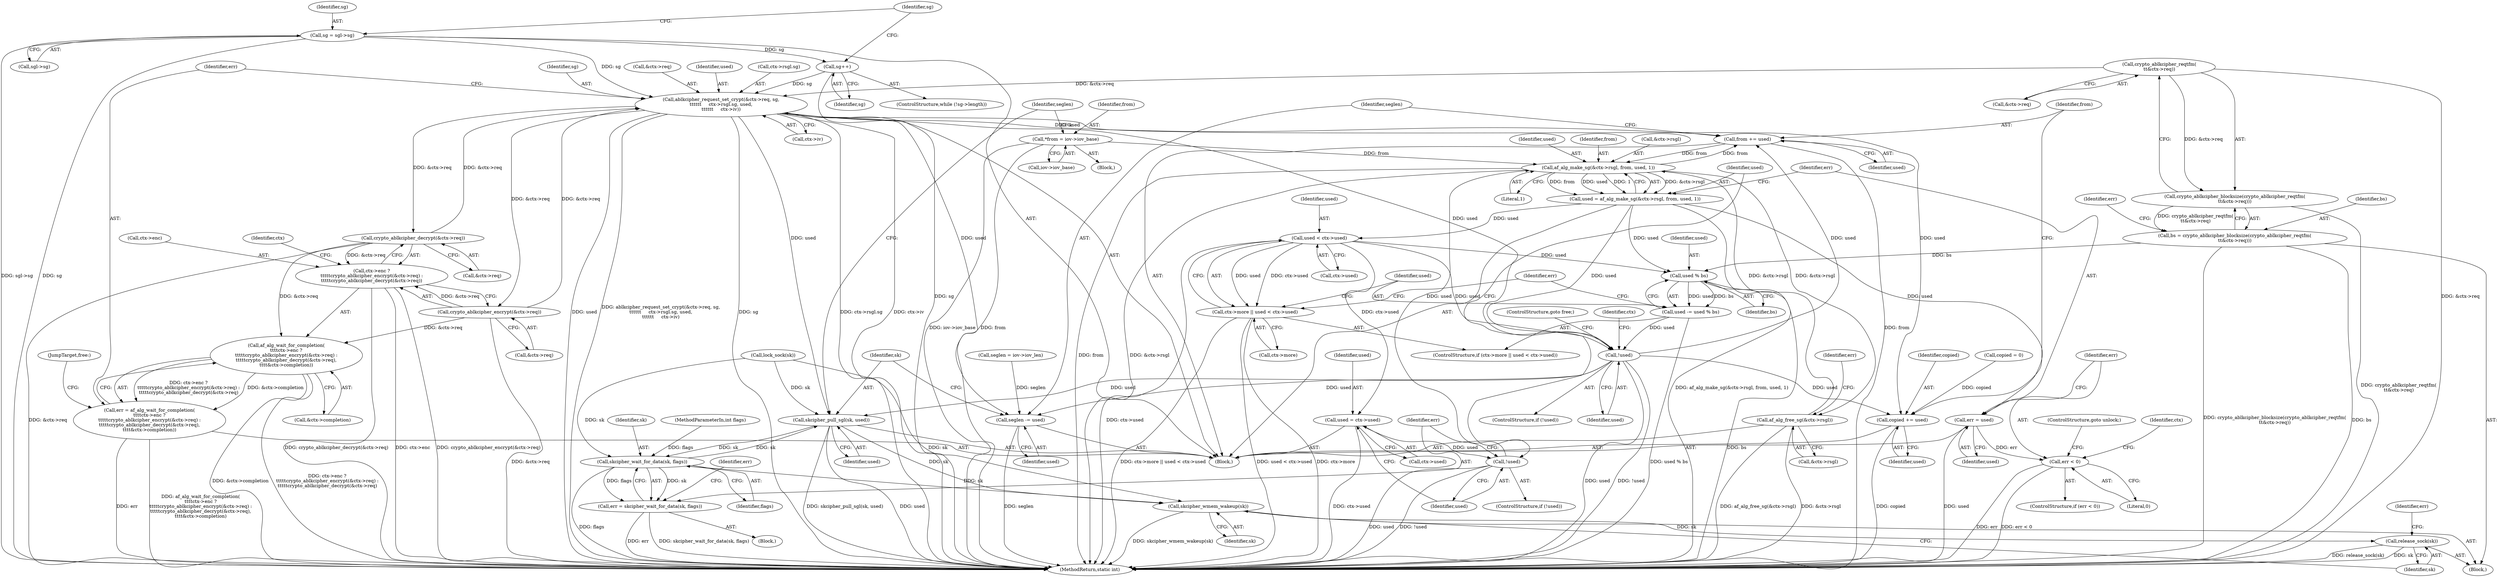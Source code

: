 digraph "0_linux_72a763d805a48ac8c0bf48fdb510e84c12de51fe_0@API" {
"1000260" [label="(Call,ablkcipher_request_set_crypt(&ctx->req, sg,\n\t\t\t\t\t\t     ctx->rsgl.sg, used,\n\t\t\t\t\t\t     ctx->iv))"];
"1000128" [label="(Call,crypto_ablkcipher_reqtfm(\n\t\t&ctx->req))"];
"1000287" [label="(Call,crypto_ablkcipher_decrypt(&ctx->req))"];
"1000260" [label="(Call,ablkcipher_request_set_crypt(&ctx->req, sg,\n\t\t\t\t\t\t     ctx->rsgl.sg, used,\n\t\t\t\t\t\t     ctx->iv))"];
"1000282" [label="(Call,crypto_ablkcipher_encrypt(&ctx->req))"];
"1000200" [label="(Call,sg++)"];
"1000190" [label="(Call,sg = sgl->sg)"];
"1000257" [label="(Call,!used)"];
"1000247" [label="(Call,used -= used % bs)"];
"1000249" [label="(Call,used % bs)"];
"1000242" [label="(Call,used < ctx->used)"];
"1000219" [label="(Call,used = af_alg_make_sg(&ctx->rsgl, from, used, 1))"];
"1000221" [label="(Call,af_alg_make_sg(&ctx->rsgl, from, used, 1))"];
"1000297" [label="(Call,af_alg_free_sg(&ctx->rsgl))"];
"1000308" [label="(Call,from += used)"];
"1000182" [label="(Call,*from = iov->iov_base)"];
"1000208" [label="(Call,!used)"];
"1000202" [label="(Call,used = ctx->used)"];
"1000125" [label="(Call,bs = crypto_ablkcipher_blocksize(crypto_ablkcipher_reqtfm(\n\t\t&ctx->req)))"];
"1000127" [label="(Call,crypto_ablkcipher_blocksize(crypto_ablkcipher_reqtfm(\n\t\t&ctx->req)))"];
"1000277" [label="(Call,af_alg_wait_for_completion(\n\t\t\t\tctx->enc ?\n\t\t\t\t\tcrypto_ablkcipher_encrypt(&ctx->req) :\n\t\t\t\t\tcrypto_ablkcipher_decrypt(&ctx->req),\n\t\t\t\t&ctx->completion))"];
"1000275" [label="(Call,err = af_alg_wait_for_completion(\n\t\t\t\tctx->enc ?\n\t\t\t\t\tcrypto_ablkcipher_encrypt(&ctx->req) :\n\t\t\t\t\tcrypto_ablkcipher_decrypt(&ctx->req),\n\t\t\t\t&ctx->completion))"];
"1000278" [label="(Call,ctx->enc ?\n\t\t\t\t\tcrypto_ablkcipher_encrypt(&ctx->req) :\n\t\t\t\t\tcrypto_ablkcipher_decrypt(&ctx->req))"];
"1000305" [label="(Call,copied += used)"];
"1000229" [label="(Call,err = used)"];
"1000233" [label="(Call,err < 0)"];
"1000238" [label="(Call,ctx->more || used < ctx->used)"];
"1000311" [label="(Call,seglen -= used)"];
"1000314" [label="(Call,skcipher_pull_sgl(sk, used))"];
"1000213" [label="(Call,skcipher_wait_for_data(sk, flags))"];
"1000211" [label="(Call,err = skcipher_wait_for_data(sk, flags))"];
"1000321" [label="(Call,skcipher_wmem_wakeup(sk))"];
"1000323" [label="(Call,release_sock(sk))"];
"1000325" [label="(Identifier,err)"];
"1000298" [label="(Call,&ctx->rsgl)"];
"1000221" [label="(Call,af_alg_make_sg(&ctx->rsgl, from, used, 1))"];
"1000227" [label="(Identifier,used)"];
"1000239" [label="(Call,ctx->more)"];
"1000303" [label="(Identifier,err)"];
"1000174" [label="(Block,)"];
"1000309" [label="(Identifier,from)"];
"1000272" [label="(Call,ctx->iv)"];
"1000230" [label="(Identifier,err)"];
"1000322" [label="(Identifier,sk)"];
"1000275" [label="(Call,err = af_alg_wait_for_completion(\n\t\t\t\tctx->enc ?\n\t\t\t\t\tcrypto_ablkcipher_encrypt(&ctx->req) :\n\t\t\t\t\tcrypto_ablkcipher_decrypt(&ctx->req),\n\t\t\t\t&ctx->completion))"];
"1000209" [label="(Identifier,used)"];
"1000235" [label="(Literal,0)"];
"1000247" [label="(Call,used -= used % bs)"];
"1000147" [label="(Call,lock_sock(sk))"];
"1000208" [label="(Call,!used)"];
"1000277" [label="(Call,af_alg_wait_for_completion(\n\t\t\t\tctx->enc ?\n\t\t\t\t\tcrypto_ablkcipher_encrypt(&ctx->req) :\n\t\t\t\t\tcrypto_ablkcipher_decrypt(&ctx->req),\n\t\t\t\t&ctx->completion))"];
"1000182" [label="(Call,*from = iov->iov_base)"];
"1000139" [label="(Identifier,err)"];
"1000190" [label="(Call,sg = sgl->sg)"];
"1000129" [label="(Call,&ctx->req)"];
"1000126" [label="(Identifier,bs)"];
"1000294" [label="(Identifier,ctx)"];
"1000321" [label="(Call,skcipher_wmem_wakeup(sk))"];
"1000232" [label="(ControlStructure,if (err < 0))"];
"1000263" [label="(Identifier,ctx)"];
"1000217" [label="(Identifier,err)"];
"1000260" [label="(Call,ablkcipher_request_set_crypt(&ctx->req, sg,\n\t\t\t\t\t\t     ctx->rsgl.sg, used,\n\t\t\t\t\t\t     ctx->iv))"];
"1000125" [label="(Call,bs = crypto_ablkcipher_blocksize(crypto_ablkcipher_reqtfm(\n\t\t&ctx->req)))"];
"1000315" [label="(Identifier,sk)"];
"1000204" [label="(Call,ctx->used)"];
"1000215" [label="(Identifier,flags)"];
"1000127" [label="(Call,crypto_ablkcipher_blocksize(crypto_ablkcipher_reqtfm(\n\t\t&ctx->req)))"];
"1000261" [label="(Call,&ctx->req)"];
"1000296" [label="(JumpTarget,free:)"];
"1000191" [label="(Identifier,sg)"];
"1000307" [label="(Identifier,used)"];
"1000212" [label="(Identifier,err)"];
"1000195" [label="(ControlStructure,while (!sg->length))"];
"1000282" [label="(Call,crypto_ablkcipher_encrypt(&ctx->req))"];
"1000237" [label="(ControlStructure,if (ctx->more || used < ctx->used))"];
"1000203" [label="(Identifier,used)"];
"1000192" [label="(Call,sgl->sg)"];
"1000251" [label="(Identifier,bs)"];
"1000256" [label="(ControlStructure,if (!used))"];
"1000236" [label="(ControlStructure,goto unlock;)"];
"1000242" [label="(Call,used < ctx->used)"];
"1000202" [label="(Call,used = ctx->used)"];
"1000249" [label="(Call,used % bs)"];
"1000210" [label="(Block,)"];
"1000288" [label="(Call,&ctx->req)"];
"1000278" [label="(Call,ctx->enc ?\n\t\t\t\t\tcrypto_ablkcipher_encrypt(&ctx->req) :\n\t\t\t\t\tcrypto_ablkcipher_decrypt(&ctx->req))"];
"1000258" [label="(Identifier,used)"];
"1000201" [label="(Identifier,sg)"];
"1000214" [label="(Identifier,sk)"];
"1000228" [label="(Literal,1)"];
"1000219" [label="(Call,used = af_alg_make_sg(&ctx->rsgl, from, used, 1))"];
"1000312" [label="(Identifier,seglen)"];
"1000283" [label="(Call,&ctx->req)"];
"1000229" [label="(Call,err = used)"];
"1000316" [label="(Identifier,used)"];
"1000240" [label="(Identifier,ctx)"];
"1000243" [label="(Identifier,used)"];
"1000311" [label="(Call,seglen -= used)"];
"1000314" [label="(Call,skcipher_pull_sgl(sk, used))"];
"1000326" [label="(MethodReturn,static int)"];
"1000248" [label="(Identifier,used)"];
"1000297" [label="(Call,af_alg_free_sg(&ctx->rsgl))"];
"1000189" [label="(Block,)"];
"1000305" [label="(Call,copied += used)"];
"1000198" [label="(Identifier,sg)"];
"1000231" [label="(Identifier,used)"];
"1000259" [label="(ControlStructure,goto free;)"];
"1000238" [label="(Call,ctx->more || used < ctx->used)"];
"1000183" [label="(Identifier,from)"];
"1000257" [label="(Call,!used)"];
"1000323" [label="(Call,release_sock(sk))"];
"1000128" [label="(Call,crypto_ablkcipher_reqtfm(\n\t\t&ctx->req))"];
"1000233" [label="(Call,err < 0)"];
"1000106" [label="(Block,)"];
"1000211" [label="(Call,err = skcipher_wait_for_data(sk, flags))"];
"1000271" [label="(Identifier,used)"];
"1000266" [label="(Call,ctx->rsgl.sg)"];
"1000292" [label="(Call,&ctx->completion)"];
"1000184" [label="(Call,iov->iov_base)"];
"1000213" [label="(Call,skcipher_wait_for_data(sk, flags))"];
"1000279" [label="(Call,ctx->enc)"];
"1000226" [label="(Identifier,from)"];
"1000306" [label="(Identifier,copied)"];
"1000144" [label="(Call,copied = 0)"];
"1000188" [label="(Identifier,seglen)"];
"1000234" [label="(Identifier,err)"];
"1000276" [label="(Identifier,err)"];
"1000200" [label="(Call,sg++)"];
"1000287" [label="(Call,crypto_ablkcipher_decrypt(&ctx->req))"];
"1000220" [label="(Identifier,used)"];
"1000313" [label="(Identifier,used)"];
"1000310" [label="(Identifier,used)"];
"1000207" [label="(ControlStructure,if (!used))"];
"1000176" [label="(Call,seglen = iov->iov_len)"];
"1000244" [label="(Call,ctx->used)"];
"1000253" [label="(Identifier,err)"];
"1000222" [label="(Call,&ctx->rsgl)"];
"1000250" [label="(Identifier,used)"];
"1000105" [label="(MethodParameterIn,int flags)"];
"1000265" [label="(Identifier,sg)"];
"1000324" [label="(Identifier,sk)"];
"1000308" [label="(Call,from += used)"];
"1000260" -> "1000189"  [label="AST: "];
"1000260" -> "1000272"  [label="CFG: "];
"1000261" -> "1000260"  [label="AST: "];
"1000265" -> "1000260"  [label="AST: "];
"1000266" -> "1000260"  [label="AST: "];
"1000271" -> "1000260"  [label="AST: "];
"1000272" -> "1000260"  [label="AST: "];
"1000276" -> "1000260"  [label="CFG: "];
"1000260" -> "1000326"  [label="DDG: ablkcipher_request_set_crypt(&ctx->req, sg,\n\t\t\t\t\t\t     ctx->rsgl.sg, used,\n\t\t\t\t\t\t     ctx->iv)"];
"1000260" -> "1000326"  [label="DDG: sg"];
"1000260" -> "1000326"  [label="DDG: ctx->rsgl.sg"];
"1000260" -> "1000326"  [label="DDG: ctx->iv"];
"1000260" -> "1000326"  [label="DDG: used"];
"1000128" -> "1000260"  [label="DDG: &ctx->req"];
"1000287" -> "1000260"  [label="DDG: &ctx->req"];
"1000282" -> "1000260"  [label="DDG: &ctx->req"];
"1000200" -> "1000260"  [label="DDG: sg"];
"1000190" -> "1000260"  [label="DDG: sg"];
"1000257" -> "1000260"  [label="DDG: used"];
"1000260" -> "1000282"  [label="DDG: &ctx->req"];
"1000260" -> "1000287"  [label="DDG: &ctx->req"];
"1000260" -> "1000305"  [label="DDG: used"];
"1000260" -> "1000308"  [label="DDG: used"];
"1000260" -> "1000311"  [label="DDG: used"];
"1000260" -> "1000314"  [label="DDG: used"];
"1000128" -> "1000127"  [label="AST: "];
"1000128" -> "1000129"  [label="CFG: "];
"1000129" -> "1000128"  [label="AST: "];
"1000127" -> "1000128"  [label="CFG: "];
"1000128" -> "1000326"  [label="DDG: &ctx->req"];
"1000128" -> "1000127"  [label="DDG: &ctx->req"];
"1000287" -> "1000278"  [label="AST: "];
"1000287" -> "1000288"  [label="CFG: "];
"1000288" -> "1000287"  [label="AST: "];
"1000278" -> "1000287"  [label="CFG: "];
"1000287" -> "1000326"  [label="DDG: &ctx->req"];
"1000287" -> "1000277"  [label="DDG: &ctx->req"];
"1000287" -> "1000278"  [label="DDG: &ctx->req"];
"1000282" -> "1000278"  [label="AST: "];
"1000282" -> "1000283"  [label="CFG: "];
"1000283" -> "1000282"  [label="AST: "];
"1000278" -> "1000282"  [label="CFG: "];
"1000282" -> "1000326"  [label="DDG: &ctx->req"];
"1000282" -> "1000277"  [label="DDG: &ctx->req"];
"1000282" -> "1000278"  [label="DDG: &ctx->req"];
"1000200" -> "1000195"  [label="AST: "];
"1000200" -> "1000201"  [label="CFG: "];
"1000201" -> "1000200"  [label="AST: "];
"1000198" -> "1000200"  [label="CFG: "];
"1000200" -> "1000326"  [label="DDG: sg"];
"1000190" -> "1000200"  [label="DDG: sg"];
"1000190" -> "1000189"  [label="AST: "];
"1000190" -> "1000192"  [label="CFG: "];
"1000191" -> "1000190"  [label="AST: "];
"1000192" -> "1000190"  [label="AST: "];
"1000198" -> "1000190"  [label="CFG: "];
"1000190" -> "1000326"  [label="DDG: sg"];
"1000190" -> "1000326"  [label="DDG: sgl->sg"];
"1000257" -> "1000256"  [label="AST: "];
"1000257" -> "1000258"  [label="CFG: "];
"1000258" -> "1000257"  [label="AST: "];
"1000259" -> "1000257"  [label="CFG: "];
"1000263" -> "1000257"  [label="CFG: "];
"1000257" -> "1000326"  [label="DDG: used"];
"1000257" -> "1000326"  [label="DDG: !used"];
"1000247" -> "1000257"  [label="DDG: used"];
"1000242" -> "1000257"  [label="DDG: used"];
"1000219" -> "1000257"  [label="DDG: used"];
"1000257" -> "1000305"  [label="DDG: used"];
"1000257" -> "1000308"  [label="DDG: used"];
"1000257" -> "1000311"  [label="DDG: used"];
"1000257" -> "1000314"  [label="DDG: used"];
"1000247" -> "1000237"  [label="AST: "];
"1000247" -> "1000249"  [label="CFG: "];
"1000248" -> "1000247"  [label="AST: "];
"1000249" -> "1000247"  [label="AST: "];
"1000253" -> "1000247"  [label="CFG: "];
"1000247" -> "1000326"  [label="DDG: used % bs"];
"1000249" -> "1000247"  [label="DDG: used"];
"1000249" -> "1000247"  [label="DDG: bs"];
"1000249" -> "1000251"  [label="CFG: "];
"1000250" -> "1000249"  [label="AST: "];
"1000251" -> "1000249"  [label="AST: "];
"1000249" -> "1000326"  [label="DDG: bs"];
"1000242" -> "1000249"  [label="DDG: used"];
"1000219" -> "1000249"  [label="DDG: used"];
"1000125" -> "1000249"  [label="DDG: bs"];
"1000242" -> "1000238"  [label="AST: "];
"1000242" -> "1000244"  [label="CFG: "];
"1000243" -> "1000242"  [label="AST: "];
"1000244" -> "1000242"  [label="AST: "];
"1000238" -> "1000242"  [label="CFG: "];
"1000242" -> "1000326"  [label="DDG: ctx->used"];
"1000242" -> "1000202"  [label="DDG: ctx->used"];
"1000242" -> "1000238"  [label="DDG: used"];
"1000242" -> "1000238"  [label="DDG: ctx->used"];
"1000219" -> "1000242"  [label="DDG: used"];
"1000219" -> "1000189"  [label="AST: "];
"1000219" -> "1000221"  [label="CFG: "];
"1000220" -> "1000219"  [label="AST: "];
"1000221" -> "1000219"  [label="AST: "];
"1000230" -> "1000219"  [label="CFG: "];
"1000219" -> "1000326"  [label="DDG: af_alg_make_sg(&ctx->rsgl, from, used, 1)"];
"1000221" -> "1000219"  [label="DDG: &ctx->rsgl"];
"1000221" -> "1000219"  [label="DDG: from"];
"1000221" -> "1000219"  [label="DDG: used"];
"1000221" -> "1000219"  [label="DDG: 1"];
"1000219" -> "1000229"  [label="DDG: used"];
"1000221" -> "1000228"  [label="CFG: "];
"1000222" -> "1000221"  [label="AST: "];
"1000226" -> "1000221"  [label="AST: "];
"1000227" -> "1000221"  [label="AST: "];
"1000228" -> "1000221"  [label="AST: "];
"1000221" -> "1000326"  [label="DDG: from"];
"1000221" -> "1000326"  [label="DDG: &ctx->rsgl"];
"1000297" -> "1000221"  [label="DDG: &ctx->rsgl"];
"1000308" -> "1000221"  [label="DDG: from"];
"1000182" -> "1000221"  [label="DDG: from"];
"1000208" -> "1000221"  [label="DDG: used"];
"1000221" -> "1000297"  [label="DDG: &ctx->rsgl"];
"1000221" -> "1000308"  [label="DDG: from"];
"1000297" -> "1000189"  [label="AST: "];
"1000297" -> "1000298"  [label="CFG: "];
"1000298" -> "1000297"  [label="AST: "];
"1000303" -> "1000297"  [label="CFG: "];
"1000297" -> "1000326"  [label="DDG: &ctx->rsgl"];
"1000297" -> "1000326"  [label="DDG: af_alg_free_sg(&ctx->rsgl)"];
"1000308" -> "1000189"  [label="AST: "];
"1000308" -> "1000310"  [label="CFG: "];
"1000309" -> "1000308"  [label="AST: "];
"1000310" -> "1000308"  [label="AST: "];
"1000312" -> "1000308"  [label="CFG: "];
"1000308" -> "1000326"  [label="DDG: from"];
"1000182" -> "1000174"  [label="AST: "];
"1000182" -> "1000184"  [label="CFG: "];
"1000183" -> "1000182"  [label="AST: "];
"1000184" -> "1000182"  [label="AST: "];
"1000188" -> "1000182"  [label="CFG: "];
"1000182" -> "1000326"  [label="DDG: iov->iov_base"];
"1000182" -> "1000326"  [label="DDG: from"];
"1000208" -> "1000207"  [label="AST: "];
"1000208" -> "1000209"  [label="CFG: "];
"1000209" -> "1000208"  [label="AST: "];
"1000212" -> "1000208"  [label="CFG: "];
"1000220" -> "1000208"  [label="CFG: "];
"1000208" -> "1000326"  [label="DDG: used"];
"1000208" -> "1000326"  [label="DDG: !used"];
"1000202" -> "1000208"  [label="DDG: used"];
"1000202" -> "1000189"  [label="AST: "];
"1000202" -> "1000204"  [label="CFG: "];
"1000203" -> "1000202"  [label="AST: "];
"1000204" -> "1000202"  [label="AST: "];
"1000209" -> "1000202"  [label="CFG: "];
"1000202" -> "1000326"  [label="DDG: ctx->used"];
"1000125" -> "1000106"  [label="AST: "];
"1000125" -> "1000127"  [label="CFG: "];
"1000126" -> "1000125"  [label="AST: "];
"1000127" -> "1000125"  [label="AST: "];
"1000139" -> "1000125"  [label="CFG: "];
"1000125" -> "1000326"  [label="DDG: bs"];
"1000125" -> "1000326"  [label="DDG: crypto_ablkcipher_blocksize(crypto_ablkcipher_reqtfm(\n\t\t&ctx->req))"];
"1000127" -> "1000125"  [label="DDG: crypto_ablkcipher_reqtfm(\n\t\t&ctx->req)"];
"1000127" -> "1000326"  [label="DDG: crypto_ablkcipher_reqtfm(\n\t\t&ctx->req)"];
"1000277" -> "1000275"  [label="AST: "];
"1000277" -> "1000292"  [label="CFG: "];
"1000278" -> "1000277"  [label="AST: "];
"1000292" -> "1000277"  [label="AST: "];
"1000275" -> "1000277"  [label="CFG: "];
"1000277" -> "1000326"  [label="DDG: &ctx->completion"];
"1000277" -> "1000326"  [label="DDG: ctx->enc ?\n\t\t\t\t\tcrypto_ablkcipher_encrypt(&ctx->req) :\n\t\t\t\t\tcrypto_ablkcipher_decrypt(&ctx->req)"];
"1000277" -> "1000275"  [label="DDG: ctx->enc ?\n\t\t\t\t\tcrypto_ablkcipher_encrypt(&ctx->req) :\n\t\t\t\t\tcrypto_ablkcipher_decrypt(&ctx->req)"];
"1000277" -> "1000275"  [label="DDG: &ctx->completion"];
"1000275" -> "1000189"  [label="AST: "];
"1000276" -> "1000275"  [label="AST: "];
"1000296" -> "1000275"  [label="CFG: "];
"1000275" -> "1000326"  [label="DDG: err"];
"1000275" -> "1000326"  [label="DDG: af_alg_wait_for_completion(\n\t\t\t\tctx->enc ?\n\t\t\t\t\tcrypto_ablkcipher_encrypt(&ctx->req) :\n\t\t\t\t\tcrypto_ablkcipher_decrypt(&ctx->req),\n\t\t\t\t&ctx->completion)"];
"1000279" -> "1000278"  [label="AST: "];
"1000294" -> "1000278"  [label="CFG: "];
"1000278" -> "1000326"  [label="DDG: crypto_ablkcipher_encrypt(&ctx->req)"];
"1000278" -> "1000326"  [label="DDG: crypto_ablkcipher_decrypt(&ctx->req)"];
"1000278" -> "1000326"  [label="DDG: ctx->enc"];
"1000305" -> "1000189"  [label="AST: "];
"1000305" -> "1000307"  [label="CFG: "];
"1000306" -> "1000305"  [label="AST: "];
"1000307" -> "1000305"  [label="AST: "];
"1000309" -> "1000305"  [label="CFG: "];
"1000305" -> "1000326"  [label="DDG: copied"];
"1000144" -> "1000305"  [label="DDG: copied"];
"1000229" -> "1000189"  [label="AST: "];
"1000229" -> "1000231"  [label="CFG: "];
"1000230" -> "1000229"  [label="AST: "];
"1000231" -> "1000229"  [label="AST: "];
"1000234" -> "1000229"  [label="CFG: "];
"1000229" -> "1000326"  [label="DDG: used"];
"1000229" -> "1000233"  [label="DDG: err"];
"1000233" -> "1000232"  [label="AST: "];
"1000233" -> "1000235"  [label="CFG: "];
"1000234" -> "1000233"  [label="AST: "];
"1000235" -> "1000233"  [label="AST: "];
"1000236" -> "1000233"  [label="CFG: "];
"1000240" -> "1000233"  [label="CFG: "];
"1000233" -> "1000326"  [label="DDG: err < 0"];
"1000233" -> "1000326"  [label="DDG: err"];
"1000238" -> "1000237"  [label="AST: "];
"1000238" -> "1000239"  [label="CFG: "];
"1000239" -> "1000238"  [label="AST: "];
"1000248" -> "1000238"  [label="CFG: "];
"1000253" -> "1000238"  [label="CFG: "];
"1000238" -> "1000326"  [label="DDG: ctx->more"];
"1000238" -> "1000326"  [label="DDG: ctx->more || used < ctx->used"];
"1000238" -> "1000326"  [label="DDG: used < ctx->used"];
"1000311" -> "1000189"  [label="AST: "];
"1000311" -> "1000313"  [label="CFG: "];
"1000312" -> "1000311"  [label="AST: "];
"1000313" -> "1000311"  [label="AST: "];
"1000315" -> "1000311"  [label="CFG: "];
"1000311" -> "1000326"  [label="DDG: seglen"];
"1000176" -> "1000311"  [label="DDG: seglen"];
"1000314" -> "1000189"  [label="AST: "];
"1000314" -> "1000316"  [label="CFG: "];
"1000315" -> "1000314"  [label="AST: "];
"1000316" -> "1000314"  [label="AST: "];
"1000188" -> "1000314"  [label="CFG: "];
"1000314" -> "1000326"  [label="DDG: used"];
"1000314" -> "1000326"  [label="DDG: skcipher_pull_sgl(sk, used)"];
"1000314" -> "1000213"  [label="DDG: sk"];
"1000213" -> "1000314"  [label="DDG: sk"];
"1000147" -> "1000314"  [label="DDG: sk"];
"1000314" -> "1000321"  [label="DDG: sk"];
"1000213" -> "1000211"  [label="AST: "];
"1000213" -> "1000215"  [label="CFG: "];
"1000214" -> "1000213"  [label="AST: "];
"1000215" -> "1000213"  [label="AST: "];
"1000211" -> "1000213"  [label="CFG: "];
"1000213" -> "1000326"  [label="DDG: flags"];
"1000213" -> "1000211"  [label="DDG: sk"];
"1000213" -> "1000211"  [label="DDG: flags"];
"1000147" -> "1000213"  [label="DDG: sk"];
"1000105" -> "1000213"  [label="DDG: flags"];
"1000213" -> "1000321"  [label="DDG: sk"];
"1000211" -> "1000210"  [label="AST: "];
"1000212" -> "1000211"  [label="AST: "];
"1000217" -> "1000211"  [label="CFG: "];
"1000211" -> "1000326"  [label="DDG: err"];
"1000211" -> "1000326"  [label="DDG: skcipher_wait_for_data(sk, flags)"];
"1000321" -> "1000106"  [label="AST: "];
"1000321" -> "1000322"  [label="CFG: "];
"1000322" -> "1000321"  [label="AST: "];
"1000324" -> "1000321"  [label="CFG: "];
"1000321" -> "1000326"  [label="DDG: skcipher_wmem_wakeup(sk)"];
"1000147" -> "1000321"  [label="DDG: sk"];
"1000321" -> "1000323"  [label="DDG: sk"];
"1000323" -> "1000106"  [label="AST: "];
"1000323" -> "1000324"  [label="CFG: "];
"1000324" -> "1000323"  [label="AST: "];
"1000325" -> "1000323"  [label="CFG: "];
"1000323" -> "1000326"  [label="DDG: sk"];
"1000323" -> "1000326"  [label="DDG: release_sock(sk)"];
}
